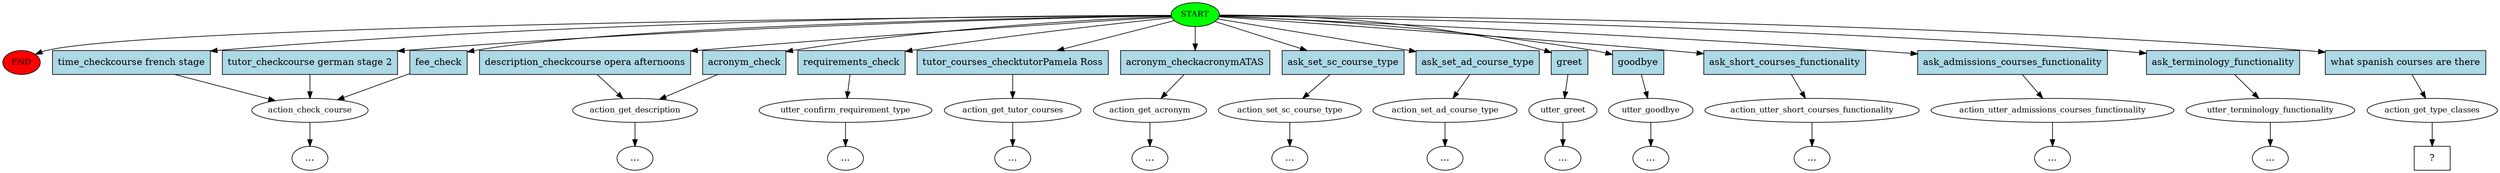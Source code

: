 digraph  {
0 [class="start active", fillcolor=green, fontsize=12, label=START, style=filled];
"-1" [class=end, fillcolor=red, fontsize=12, label=END, style=filled];
1 [class="", fontsize=12, label=action_check_course];
3 [class="", fontsize=12, label=action_get_description];
7 [class="", fontsize=12, label=utter_confirm_requirement_type];
"-9" [class=ellipsis, label="..."];
8 [class="", fontsize=12, label=action_get_tutor_courses];
"-10" [class=ellipsis, label="..."];
9 [class="", fontsize=12, label=action_get_acronym];
"-11" [class=ellipsis, label="..."];
10 [class="", fontsize=12, label=action_set_sc_course_type];
"-12" [class=ellipsis, label="..."];
11 [class="", fontsize=12, label=action_set_ad_course_type];
"-13" [class=ellipsis, label="..."];
20 [class="", fontsize=12, label=utter_greet];
"-25" [class=ellipsis, label="..."];
"-26" [class=ellipsis, label="..."];
25 [class="", fontsize=12, label=utter_goodbye];
"-27" [class=ellipsis, label="..."];
26 [class="", fontsize=12, label=action_utter_short_courses_functionality];
"-28" [class=ellipsis, label="..."];
27 [class="", fontsize=12, label=action_utter_admissions_courses_functionality];
"-29" [class=ellipsis, label="..."];
28 [class="", fontsize=12, label=utter_terminology_functionality];
"-30" [class=ellipsis, label="..."];
"-32" [class=ellipsis, label="..."];
31 [class=active, fontsize=12, label=action_get_type_classes];
32 [class="intent dashed active", label="  ?  ", shape=rect];
33 [class=intent, fillcolor=lightblue, label="time_checkcourse french stage", shape=rect, style=filled];
34 [class=intent, fillcolor=lightblue, label="tutor_checkcourse german stage 2", shape=rect, style=filled];
35 [class=intent, fillcolor=lightblue, label=fee_check, shape=rect, style=filled];
36 [class=intent, fillcolor=lightblue, label="description_checkcourse opera afternoons", shape=rect, style=filled];
37 [class=intent, fillcolor=lightblue, label=acronym_check, shape=rect, style=filled];
38 [class=intent, fillcolor=lightblue, label=requirements_check, shape=rect, style=filled];
39 [class=intent, fillcolor=lightblue, label="tutor_courses_checktutorPamela Ross", shape=rect, style=filled];
40 [class=intent, fillcolor=lightblue, label=acronym_checkacronymATAS, shape=rect, style=filled];
41 [class=intent, fillcolor=lightblue, label=ask_set_sc_course_type, shape=rect, style=filled];
42 [class=intent, fillcolor=lightblue, label=ask_set_ad_course_type, shape=rect, style=filled];
43 [class=intent, fillcolor=lightblue, label=greet, shape=rect, style=filled];
44 [class=intent, fillcolor=lightblue, label=goodbye, shape=rect, style=filled];
45 [class=intent, fillcolor=lightblue, label=ask_short_courses_functionality, shape=rect, style=filled];
46 [class=intent, fillcolor=lightblue, label=ask_admissions_courses_functionality, shape=rect, style=filled];
47 [class=intent, fillcolor=lightblue, label=ask_terminology_functionality, shape=rect, style=filled];
48 [class="intent active", fillcolor=lightblue, label="what spanish courses are there", shape=rect, style=filled];
0 -> "-1"  [class="", key=NONE, label=""];
0 -> 33  [class="", key=0];
0 -> 34  [class="", key=0];
0 -> 35  [class="", key=0];
0 -> 36  [class="", key=0];
0 -> 37  [class="", key=0];
0 -> 38  [class="", key=0];
0 -> 39  [class="", key=0];
0 -> 40  [class="", key=0];
0 -> 41  [class="", key=0];
0 -> 42  [class="", key=0];
0 -> 43  [class="", key=0];
0 -> 44  [class="", key=0];
0 -> 45  [class="", key=0];
0 -> 46  [class="", key=0];
0 -> 47  [class="", key=0];
0 -> 48  [class=active, key=0];
1 -> "-32"  [class="", key=NONE, label=""];
3 -> "-25"  [class="", key=NONE, label=""];
7 -> "-9"  [class="", key=NONE, label=""];
8 -> "-10"  [class="", key=NONE, label=""];
9 -> "-11"  [class="", key=NONE, label=""];
10 -> "-12"  [class="", key=NONE, label=""];
11 -> "-13"  [class="", key=NONE, label=""];
20 -> "-26"  [class="", key=NONE, label=""];
25 -> "-27"  [class="", key=NONE, label=""];
26 -> "-28"  [class="", key=NONE, label=""];
27 -> "-29"  [class="", key=NONE, label=""];
28 -> "-30"  [class="", key=NONE, label=""];
31 -> 32  [class=active, key=NONE, label=""];
33 -> 1  [class="", key=0];
34 -> 1  [class="", key=0];
35 -> 1  [class="", key=0];
36 -> 3  [class="", key=0];
37 -> 3  [class="", key=0];
38 -> 7  [class="", key=0];
39 -> 8  [class="", key=0];
40 -> 9  [class="", key=0];
41 -> 10  [class="", key=0];
42 -> 11  [class="", key=0];
43 -> 20  [class="", key=0];
44 -> 25  [class="", key=0];
45 -> 26  [class="", key=0];
46 -> 27  [class="", key=0];
47 -> 28  [class="", key=0];
48 -> 31  [class=active, key=0];
}
